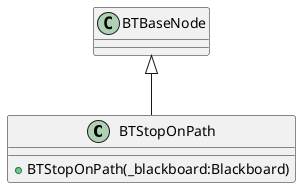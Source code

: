 @startuml
class BTStopOnPath {
    + BTStopOnPath(_blackboard:Blackboard)
}
BTBaseNode <|-- BTStopOnPath
@enduml
